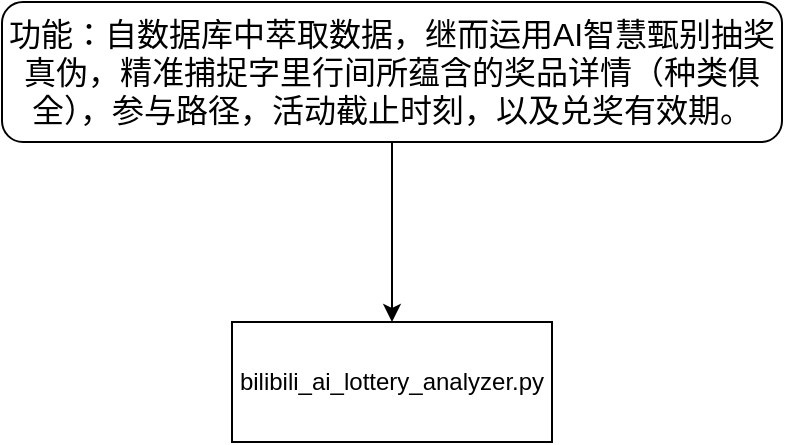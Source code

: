 <mxfile version="26.0.13">
  <diagram name="第 1 页" id="qsHhtbDkLplmXRqeUijR">
    <mxGraphModel dx="1434" dy="780" grid="1" gridSize="10" guides="1" tooltips="1" connect="1" arrows="1" fold="1" page="1" pageScale="1" pageWidth="827" pageHeight="1169" math="0" shadow="0">
      <root>
        <mxCell id="0" />
        <mxCell id="1" parent="0" />
        <mxCell id="_d6DBcrehEMTIXo2baaa-2" value="&lt;p style=&quot;line-height: 1.6;&quot;&gt;bilibili_ai_lottery_analyzer.py&lt;/p&gt;" style="rounded=0;whiteSpace=wrap;html=1;" vertex="1" parent="1">
          <mxGeometry x="320" y="350" width="160" height="60" as="geometry" />
        </mxCell>
        <mxCell id="_d6DBcrehEMTIXo2baaa-4" style="edgeStyle=orthogonalEdgeStyle;rounded=0;orthogonalLoop=1;jettySize=auto;html=1;entryX=0.5;entryY=0;entryDx=0;entryDy=0;" edge="1" parent="1" source="_d6DBcrehEMTIXo2baaa-3" target="_d6DBcrehEMTIXo2baaa-2">
          <mxGeometry relative="1" as="geometry" />
        </mxCell>
        <mxCell id="_d6DBcrehEMTIXo2baaa-3" value="&lt;span style=&quot;font-size: 16px;&quot;&gt;功能：自数据库中萃取数据，继而运用AI智慧甄别抽奖真伪，精准捕捉字里行间所蕴含的奖品详情（种类俱全），参与路径，活动截止时刻，以及兑奖有效期。&lt;/span&gt;" style="rounded=1;whiteSpace=wrap;html=1;" vertex="1" parent="1">
          <mxGeometry x="205" y="190" width="390" height="70" as="geometry" />
        </mxCell>
      </root>
    </mxGraphModel>
  </diagram>
</mxfile>
